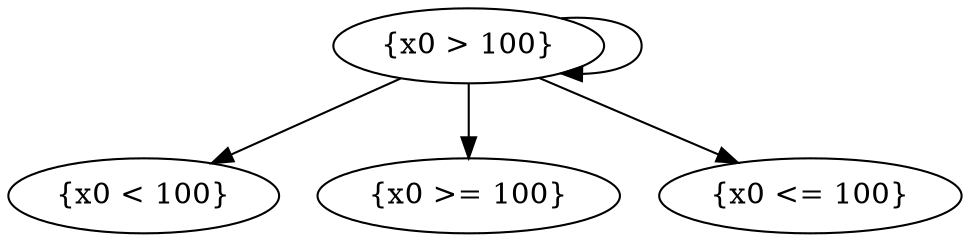 digraph G {
        0 [label="{x0 > 100}"][init=0][match=0];
        1 [label="{x0 < 100}"][init=0][match=0];
        2 [label="{x0 >= 100}"][init=0][match=0];
        3 [label="{x0 <= 100}"][init=0][match=0];
        0->1 [guard="{x0 < 1}"];
        0->2 [guard="{x0 > 1}"];
        0->3 [guard="{x0 >= 1}"];
        0->0 [guard="{x0 <= 1}"];
}
